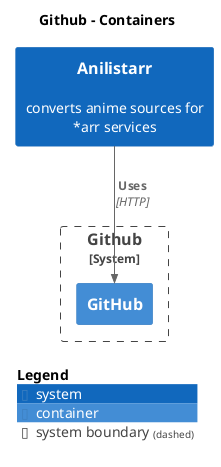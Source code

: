 @startuml
set separator none
title Github - Containers

top to bottom direction

!include <C4/C4>
!include <C4/C4_Context>
!include <C4/C4_Container>

System(Anilistarr, "Anilistarr", $descr="converts anime sources for *arr services", $tags="", $link="")

System_Boundary("Github_boundary", "Github", $tags="") {
  Container(Github.GitHub, "GitHub", $techn="", $descr="", $tags="", $link="")
}

Rel(Anilistarr, Github.GitHub, "Uses", $techn="HTTP", $tags="", $link="")

SHOW_LEGEND(true)
@enduml